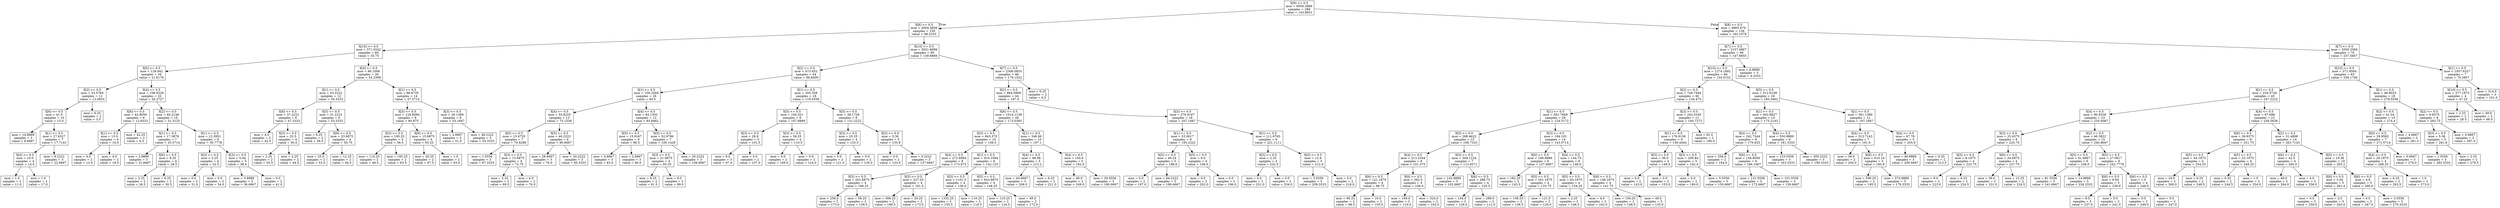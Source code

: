digraph Tree {
node [shape=box] ;
0 [label="X[9] <= 0.5\nmse = 6956.3866\nsamples = 289\nvalue = 143.8651"] ;
1 [label="X[8] <= 0.5\nmse = 4564.4856\nsamples = 150\nvalue = 98.2333"] ;
0 -> 1 [labeldistance=2.5, labelangle=45, headlabel="True"] ;
2 [label="X[10] <= 0.5\nmse = 371.5542\nsamples = 60\nvalue = 35.75"] ;
1 -> 2 ;
3 [label="X[5] <= 0.5\nmse = 128.942\nsamples = 34\nvalue = 21.6176"] ;
2 -> 3 ;
4 [label="X[2] <= 0.5\nmse = 53.5764\nsamples = 12\nvalue = 13.0833"] ;
3 -> 4 ;
5 [label="X[6] <= 0.5\nmse = 41.0\nsamples = 10\nvalue = 15.0"] ;
4 -> 5 ;
6 [label="mse = 14.8889\nsamples = 3\nvalue = 8.6667"] ;
5 -> 6 ;
7 [label="X[1] <= 0.5\nmse = 27.6327\nsamples = 7\nvalue = 17.7143"] ;
5 -> 7 ;
8 [label="X[4] <= 0.5\nmse = 10.0\nsamples = 4\nvalue = 14.0"] ;
7 -> 8 ;
9 [label="mse = 1.0\nsamples = 2\nvalue = 11.0"] ;
8 -> 9 ;
10 [label="mse = 1.0\nsamples = 2\nvalue = 17.0"] ;
8 -> 10 ;
11 [label="mse = 8.2222\nsamples = 3\nvalue = 22.6667"] ;
7 -> 11 ;
12 [label="mse = 6.25\nsamples = 2\nvalue = 3.5"] ;
4 -> 12 ;
13 [label="X[4] <= 0.5\nmse = 108.6529\nsamples = 22\nvalue = 26.2727"] ;
3 -> 13 ;
14 [label="X[6] <= 0.5\nmse = 42.8056\nsamples = 6\nvalue = 12.8333"] ;
13 -> 14 ;
15 [label="X[1] <= 0.5\nmse = 13.0\nsamples = 4\nvalue = 16.0"] ;
14 -> 15 ;
16 [label="mse = 4.0\nsamples = 2\nvalue = 13.0"] ;
15 -> 16 ;
17 [label="mse = 4.0\nsamples = 2\nvalue = 19.0"] ;
15 -> 17 ;
18 [label="mse = 42.25\nsamples = 2\nvalue = 6.5"] ;
14 -> 18 ;
19 [label="X[2] <= 0.5\nmse = 40.2148\nsamples = 16\nvalue = 31.3125"] ;
13 -> 19 ;
20 [label="X[1] <= 0.5\nmse = 17.3878\nsamples = 7\nvalue = 25.5714"] ;
19 -> 20 ;
21 [label="mse = 2.8889\nsamples = 3\nvalue = 21.6667"] ;
20 -> 21 ;
22 [label="X[6] <= 0.5\nmse = 8.25\nsamples = 4\nvalue = 28.5"] ;
20 -> 22 ;
23 [label="mse = 2.25\nsamples = 2\nvalue = 26.5"] ;
22 -> 23 ;
24 [label="mse = 6.25\nsamples = 2\nvalue = 30.5"] ;
22 -> 24 ;
25 [label="X[1] <= 0.5\nmse = 12.3951\nsamples = 9\nvalue = 35.7778"] ;
19 -> 25 ;
26 [label="X[3] <= 0.5\nmse = 2.25\nsamples = 4\nvalue = 32.5"] ;
25 -> 26 ;
27 [label="mse = 0.0\nsamples = 2\nvalue = 31.0"] ;
26 -> 27 ;
28 [label="mse = 0.0\nsamples = 2\nvalue = 34.0"] ;
26 -> 28 ;
29 [label="X[3] <= 0.5\nmse = 5.04\nsamples = 5\nvalue = 38.4"] ;
25 -> 29 ;
30 [label="mse = 0.8889\nsamples = 3\nvalue = 36.6667"] ;
29 -> 30 ;
31 [label="mse = 0.0\nsamples = 2\nvalue = 41.0"] ;
29 -> 31 ;
32 [label="X[4] <= 0.5\nmse = 86.1006\nsamples = 26\nvalue = 54.2308"] ;
2 -> 32 ;
33 [label="X[1] <= 0.5\nmse = 43.2222\nsamples = 12\nvalue = 50.3333"] ;
32 -> 33 ;
34 [label="X[6] <= 0.5\nmse = 37.2222\nsamples = 6\nvalue = 47.3333"] ;
33 -> 34 ;
35 [label="mse = 4.0\nsamples = 2\nvalue = 42.0"] ;
34 -> 35 ;
36 [label="X[3] <= 0.5\nmse = 32.5\nsamples = 4\nvalue = 50.0"] ;
34 -> 36 ;
37 [label="mse = 2.25\nsamples = 2\nvalue = 55.5"] ;
36 -> 37 ;
38 [label="mse = 2.25\nsamples = 2\nvalue = 44.5"] ;
36 -> 38 ;
39 [label="X[5] <= 0.5\nmse = 31.2222\nsamples = 6\nvalue = 53.3333"] ;
33 -> 39 ;
40 [label="mse = 6.25\nsamples = 2\nvalue = 58.5"] ;
39 -> 40 ;
41 [label="X[6] <= 0.5\nmse = 23.6875\nsamples = 4\nvalue = 50.75"] ;
39 -> 41 ;
42 [label="mse = 25.0\nsamples = 2\nvalue = 53.0"] ;
41 -> 42 ;
43 [label="mse = 12.25\nsamples = 2\nvalue = 48.5"] ;
41 -> 43 ;
44 [label="X[1] <= 0.5\nmse = 98.6735\nsamples = 14\nvalue = 57.5714"] ;
32 -> 44 ;
45 [label="X[5] <= 0.5\nmse = 124.6094\nsamples = 8\nvalue = 60.875"] ;
44 -> 45 ;
46 [label="X[3] <= 0.5\nmse = 195.25\nsamples = 4\nvalue = 56.5"] ;
45 -> 46 ;
47 [label="mse = 110.25\nsamples = 2\nvalue = 49.5"] ;
46 -> 47 ;
48 [label="mse = 182.25\nsamples = 2\nvalue = 63.5"] ;
46 -> 48 ;
49 [label="X[6] <= 0.5\nmse = 15.6875\nsamples = 4\nvalue = 65.25"] ;
45 -> 49 ;
50 [label="mse = 20.25\nsamples = 2\nvalue = 67.5"] ;
49 -> 50 ;
51 [label="mse = 1.0\nsamples = 2\nvalue = 63.0"] ;
49 -> 51 ;
52 [label="X[3] <= 0.5\nmse = 30.1389\nsamples = 6\nvalue = 53.1667"] ;
44 -> 52 ;
53 [label="mse = 2.6667\nsamples = 3\nvalue = 51.0"] ;
52 -> 53 ;
54 [label="mse = 48.2222\nsamples = 3\nvalue = 55.3333"] ;
52 -> 54 ;
55 [label="X[10] <= 0.5\nmse = 3021.8099\nsamples = 90\nvalue = 139.8889"] ;
1 -> 55 ;
56 [label="X[2] <= 0.5\nmse = 473.452\nsamples = 44\nvalue = 98.8409"] ;
55 -> 56 ;
57 [label="X[1] <= 0.5\nmse = 156.3269\nsamples = 26\nvalue = 84.5"] ;
56 -> 57 ;
58 [label="X[4] <= 0.5\nmse = 55.8225\nsamples = 13\nvalue = 75.1538"] ;
57 -> 58 ;
59 [label="X[5] <= 0.5\nmse = 15.6735\nsamples = 7\nvalue = 70.4286"] ;
58 -> 59 ;
60 [label="mse = 1.5556\nsamples = 3\nvalue = 67.3333"] ;
59 -> 60 ;
61 [label="X[3] <= 0.5\nmse = 13.6875\nsamples = 4\nvalue = 72.75"] ;
59 -> 61 ;
62 [label="mse = 2.25\nsamples = 2\nvalue = 69.5"] ;
61 -> 62 ;
63 [label="mse = 4.0\nsamples = 2\nvalue = 76.0"] ;
61 -> 63 ;
64 [label="X[5] <= 0.5\nmse = 46.2222\nsamples = 6\nvalue = 80.6667"] ;
58 -> 64 ;
65 [label="mse = 28.6667\nsamples = 3\nvalue = 76.0"] ;
64 -> 65 ;
66 [label="mse = 20.2222\nsamples = 3\nvalue = 85.3333"] ;
64 -> 66 ;
67 [label="X[4] <= 0.5\nmse = 82.1302\nsamples = 13\nvalue = 93.8462"] ;
57 -> 67 ;
68 [label="X[5] <= 0.5\nmse = 15.9167\nsamples = 6\nvalue = 86.5"] ;
67 -> 68 ;
69 [label="mse = 4.6667\nsamples = 3\nvalue = 83.0"] ;
68 -> 69 ;
70 [label="mse = 2.6667\nsamples = 3\nvalue = 90.0"] ;
68 -> 70 ;
71 [label="X[5] <= 0.5\nmse = 52.9796\nsamples = 7\nvalue = 100.1429"] ;
67 -> 71 ;
72 [label="X[3] <= 0.5\nmse = 21.6875\nsamples = 4\nvalue = 95.25"] ;
71 -> 72 ;
73 [label="mse = 6.25\nsamples = 2\nvalue = 91.5"] ;
72 -> 73 ;
74 [label="mse = 9.0\nsamples = 2\nvalue = 99.0"] ;
72 -> 74 ;
75 [label="mse = 20.2222\nsamples = 3\nvalue = 106.6667"] ;
71 -> 75 ;
76 [label="X[1] <= 0.5\nmse = 205.358\nsamples = 18\nvalue = 119.5556"] ;
56 -> 76 ;
77 [label="X[5] <= 0.5\nmse = 100.321\nsamples = 9\nvalue = 107.8889"] ;
76 -> 77 ;
78 [label="X[3] <= 0.5\nmse = 28.8\nsamples = 5\nvalue = 101.0"] ;
77 -> 78 ;
79 [label="mse = 8.0\nsamples = 3\nvalue = 97.0"] ;
78 -> 79 ;
80 [label="mse = 0.0\nsamples = 2\nvalue = 107.0"] ;
78 -> 80 ;
81 [label="X[3] <= 0.5\nmse = 56.25\nsamples = 4\nvalue = 116.5"] ;
77 -> 81 ;
82 [label="mse = 0.0\nsamples = 2\nvalue = 109.0"] ;
81 -> 82 ;
83 [label="mse = 0.0\nsamples = 2\nvalue = 124.0"] ;
81 -> 83 ;
84 [label="X[5] <= 0.5\nmse = 38.1728\nsamples = 9\nvalue = 131.2222"] ;
76 -> 84 ;
85 [label="X[3] <= 0.5\nmse = 20.25\nsamples = 4\nvalue = 125.5"] ;
84 -> 85 ;
86 [label="mse = 0.0\nsamples = 2\nvalue = 121.0"] ;
85 -> 86 ;
87 [label="mse = 0.0\nsamples = 2\nvalue = 130.0"] ;
85 -> 87 ;
88 [label="X[3] <= 0.5\nmse = 5.36\nsamples = 5\nvalue = 135.8"] ;
84 -> 88 ;
89 [label="mse = 0.0\nsamples = 2\nvalue = 133.0"] ;
88 -> 89 ;
90 [label="mse = 0.2222\nsamples = 3\nvalue = 137.6667"] ;
88 -> 90 ;
91 [label="X[7] <= 0.5\nmse = 2306.0855\nsamples = 46\nvalue = 179.1522"] ;
55 -> 91 ;
92 [label="X[2] <= 0.5\nmse = 994.0909\nsamples = 44\nvalue = 187.0"] ;
91 -> 92 ;
93 [label="X[6] <= 0.5\nmse = 1014.1139\nsamples = 26\nvalue = 173.0385"] ;
92 -> 93 ;
94 [label="X[3] <= 0.5\nmse = 843.375\nsamples = 16\nvalue = 158.0"] ;
93 -> 94 ;
95 [label="X[4] <= 0.5\nmse = 272.6094\nsamples = 8\nvalue = 173.875"] ;
94 -> 95 ;
96 [label="X[5] <= 0.5\nmse = 201.6875\nsamples = 4\nvalue = 166.25"] ;
95 -> 96 ;
97 [label="mse = 256.0\nsamples = 2\nvalue = 173.0"] ;
96 -> 97 ;
98 [label="mse = 56.25\nsamples = 2\nvalue = 159.5"] ;
96 -> 98 ;
99 [label="X[5] <= 0.5\nmse = 227.25\nsamples = 4\nvalue = 181.5"] ;
95 -> 99 ;
100 [label="mse = 306.25\nsamples = 2\nvalue = 189.5"] ;
99 -> 100 ;
101 [label="mse = 20.25\nsamples = 2\nvalue = 173.5"] ;
99 -> 101 ;
102 [label="X[1] <= 0.5\nmse = 910.1094\nsamples = 8\nvalue = 142.125"] ;
94 -> 102 ;
103 [label="X[5] <= 0.5\nmse = 1101.5\nsamples = 4\nvalue = 136.0"] ;
102 -> 103 ;
104 [label="mse = 1332.25\nsamples = 2\nvalue = 155.5"] ;
103 -> 104 ;
105 [label="mse = 110.25\nsamples = 2\nvalue = 116.5"] ;
103 -> 105 ;
106 [label="X[5] <= 0.5\nmse = 643.6875\nsamples = 4\nvalue = 148.25"] ;
102 -> 106 ;
107 [label="mse = 110.25\nsamples = 2\nvalue = 124.5"] ;
106 -> 107 ;
108 [label="mse = 49.0\nsamples = 2\nvalue = 172.0"] ;
106 -> 108 ;
109 [label="X[1] <= 0.5\nmse = 346.49\nsamples = 10\nvalue = 197.1"] ;
93 -> 109 ;
110 [label="X[4] <= 0.5\nmse = 86.96\nsamples = 5\nvalue = 212.2"] ;
109 -> 110 ;
111 [label="mse = 44.6667\nsamples = 3\nvalue = 206.0"] ;
110 -> 111 ;
112 [label="mse = 6.25\nsamples = 2\nvalue = 221.5"] ;
110 -> 112 ;
113 [label="X[4] <= 0.5\nmse = 150.0\nsamples = 5\nvalue = 182.0"] ;
109 -> 113 ;
114 [label="mse = 49.0\nsamples = 2\nvalue = 169.0"] ;
113 -> 114 ;
115 [label="mse = 29.5556\nsamples = 3\nvalue = 190.6667"] ;
113 -> 115 ;
116 [label="X[3] <= 0.5\nmse = 276.9167\nsamples = 18\nvalue = 207.1667"] ;
92 -> 116 ;
117 [label="X[1] <= 0.5\nmse = 53.0617\nsamples = 9\nvalue = 193.2222"] ;
116 -> 117 ;
118 [label="X[5] <= 0.5\nmse = 40.24\nsamples = 5\nvalue = 188.6"] ;
117 -> 118 ;
119 [label="mse = 0.0\nsamples = 2\nvalue = 187.0"] ;
118 -> 119 ;
120 [label="mse = 64.2222\nsamples = 3\nvalue = 189.6667"] ;
118 -> 120 ;
121 [label="X[5] <= 0.5\nmse = 9.0\nsamples = 4\nvalue = 199.0"] ;
117 -> 121 ;
122 [label="mse = 0.0\nsamples = 2\nvalue = 202.0"] ;
121 -> 122 ;
123 [label="mse = 0.0\nsamples = 2\nvalue = 196.0"] ;
121 -> 123 ;
124 [label="X[1] <= 0.5\nmse = 111.8765\nsamples = 9\nvalue = 221.1111"] ;
116 -> 124 ;
125 [label="X[5] <= 0.5\nmse = 2.25\nsamples = 4\nvalue = 232.5"] ;
124 -> 125 ;
126 [label="mse = 0.0\nsamples = 2\nvalue = 231.0"] ;
125 -> 126 ;
127 [label="mse = 0.0\nsamples = 2\nvalue = 234.0"] ;
125 -> 127 ;
128 [label="X[5] <= 0.5\nmse = 12.8\nsamples = 5\nvalue = 212.0"] ;
124 -> 128 ;
129 [label="mse = 3.5556\nsamples = 3\nvalue = 209.3333"] ;
128 -> 129 ;
130 [label="mse = 0.0\nsamples = 2\nvalue = 216.0"] ;
128 -> 130 ;
131 [label="mse = 6.25\nsamples = 2\nvalue = 6.5"] ;
91 -> 131 ;
132 [label="X[8] <= 0.5\nmse = 4865.679\nsamples = 139\nvalue = 193.1079"] ;
0 -> 132 [labeldistance=2.5, labelangle=-45, headlabel="False"] ;
133 [label="X[7] <= 0.5\nmse = 2157.0867\nsamples = 69\nvalue = 147.9855"] ;
132 -> 133 ;
134 [label="X[10] <= 0.5\nmse = 1274.1892\nsamples = 66\nvalue = 154.5152"] ;
133 -> 134 ;
135 [label="X[2] <= 0.5\nmse = 749.7494\nsamples = 40\nvalue = 134.475"] ;
134 -> 135 ;
136 [label="X[1] <= 0.5\nmse = 581.7669\nsamples = 29\nvalue = 124.5172"] ;
135 -> 136 ;
137 [label="X[5] <= 0.5\nmse = 288.4622\nsamples = 15\nvalue = 106.7333"] ;
136 -> 137 ;
138 [label="X[4] <= 0.5\nmse = 213.2344\nsamples = 8\nvalue = 101.375"] ;
137 -> 138 ;
139 [label="X[6] <= 0.5\nmse = 121.1875\nsamples = 4\nvalue = 96.75"] ;
138 -> 139 ;
140 [label="mse = 90.25\nsamples = 2\nvalue = 88.5"] ;
139 -> 140 ;
141 [label="mse = 16.0\nsamples = 2\nvalue = 105.0"] ;
139 -> 141 ;
142 [label="X[6] <= 0.5\nmse = 262.5\nsamples = 4\nvalue = 106.0"] ;
138 -> 142 ;
143 [label="mse = 169.0\nsamples = 2\nvalue = 110.0"] ;
142 -> 143 ;
144 [label="mse = 324.0\nsamples = 2\nvalue = 102.0"] ;
142 -> 144 ;
145 [label="X[3] <= 0.5\nmse = 304.1224\nsamples = 7\nvalue = 112.8571"] ;
137 -> 145 ;
146 [label="mse = 142.8889\nsamples = 3\nvalue = 102.6667"] ;
145 -> 146 ;
147 [label="X[6] <= 0.5\nmse = 288.75\nsamples = 4\nvalue = 120.5"] ;
145 -> 147 ;
148 [label="mse = 144.0\nsamples = 2\nvalue = 129.0"] ;
147 -> 148 ;
149 [label="mse = 289.0\nsamples = 2\nvalue = 112.0"] ;
147 -> 149 ;
150 [label="X[3] <= 0.5\nmse = 194.102\nsamples = 14\nvalue = 143.5714"] ;
136 -> 150 ;
151 [label="X[6] <= 0.5\nmse = 198.8889\nsamples = 6\nvalue = 137.6667"] ;
150 -> 151 ;
152 [label="mse = 182.25\nsamples = 2\nvalue = 145.5"] ;
151 -> 152 ;
153 [label="X[5] <= 0.5\nmse = 161.1875\nsamples = 4\nvalue = 133.75"] ;
151 -> 153 ;
154 [label="mse = 156.25\nsamples = 2\nvalue = 138.5"] ;
153 -> 154 ;
155 [label="mse = 121.0\nsamples = 2\nvalue = 129.0"] ;
153 -> 155 ;
156 [label="X[4] <= 0.5\nmse = 144.75\nsamples = 8\nvalue = 148.0"] ;
150 -> 156 ;
157 [label="X[5] <= 0.5\nmse = 63.1875\nsamples = 4\nvalue = 154.25"] ;
156 -> 157 ;
158 [label="mse = 2.25\nsamples = 2\nvalue = 146.5"] ;
157 -> 158 ;
159 [label="mse = 4.0\nsamples = 2\nvalue = 162.0"] ;
157 -> 159 ;
160 [label="X[6] <= 0.5\nmse = 148.1875\nsamples = 4\nvalue = 141.75"] ;
156 -> 160 ;
161 [label="mse = 156.25\nsamples = 2\nvalue = 148.5"] ;
160 -> 161 ;
162 [label="mse = 49.0\nsamples = 2\nvalue = 135.0"] ;
160 -> 162 ;
163 [label="X[3] <= 0.5\nmse = 242.0165\nsamples = 11\nvalue = 160.7273"] ;
135 -> 163 ;
164 [label="X[1] <= 0.5\nmse = 176.9136\nsamples = 9\nvalue = 156.4444"] ;
163 -> 164 ;
165 [label="X[5] <= 0.5\nmse = 36.0\nsamples = 4\nvalue = 149.0"] ;
164 -> 165 ;
166 [label="mse = 0.0\nsamples = 2\nvalue = 143.0"] ;
165 -> 166 ;
167 [label="mse = 0.0\nsamples = 2\nvalue = 155.0"] ;
165 -> 167 ;
168 [label="X[5] <= 0.5\nmse = 209.84\nsamples = 5\nvalue = 162.4"] ;
164 -> 168 ;
169 [label="mse = 0.0\nsamples = 2\nvalue = 180.0"] ;
168 -> 169 ;
170 [label="mse = 5.5556\nsamples = 3\nvalue = 150.6667"] ;
168 -> 170 ;
171 [label="mse = 81.0\nsamples = 2\nvalue = 180.0"] ;
163 -> 171 ;
172 [label="X[5] <= 0.5\nmse = 512.6109\nsamples = 26\nvalue = 185.3462"] ;
134 -> 172 ;
173 [label="X[1] <= 0.5\nmse = 402.8827\nsamples = 14\nvalue = 175.2143"] ;
172 -> 173 ;
174 [label="X[4] <= 0.5\nmse = 242.7344\nsamples = 8\nvalue = 170.625"] ;
173 -> 174 ;
175 [label="mse = 256.0\nsamples = 2\nvalue = 184.0"] ;
174 -> 175 ;
176 [label="X[6] <= 0.5\nmse = 158.8056\nsamples = 6\nvalue = 166.1667"] ;
174 -> 176 ;
177 [label="mse = 131.5556\nsamples = 3\nvalue = 172.6667"] ;
176 -> 177 ;
178 [label="mse = 101.5556\nsamples = 3\nvalue = 159.6667"] ;
176 -> 178 ;
179 [label="X[4] <= 0.5\nmse = 550.8889\nsamples = 6\nvalue = 181.3333"] ;
173 -> 179 ;
180 [label="mse = 153.5556\nsamples = 3\nvalue = 163.3333"] ;
179 -> 180 ;
181 [label="mse = 300.2222\nsamples = 3\nvalue = 199.3333"] ;
179 -> 181 ;
182 [label="X[1] <= 0.5\nmse = 381.1389\nsamples = 12\nvalue = 197.1667"] ;
172 -> 182 ;
183 [label="X[4] <= 0.5\nmse = 513.7143\nsamples = 7\nvalue = 191.0"] ;
182 -> 183 ;
184 [label="mse = 36.0\nsamples = 2\nvalue = 204.0"] ;
183 -> 184 ;
185 [label="X[6] <= 0.5\nmse = 610.16\nsamples = 5\nvalue = 185.8"] ;
183 -> 185 ;
186 [label="mse = 506.25\nsamples = 2\nvalue = 195.5"] ;
185 -> 186 ;
187 [label="mse = 574.8889\nsamples = 3\nvalue = 179.3333"] ;
185 -> 187 ;
188 [label="X[4] <= 0.5\nmse = 67.76\nsamples = 5\nvalue = 205.8"] ;
182 -> 188 ;
189 [label="mse = 46.8889\nsamples = 3\nvalue = 200.6667"] ;
188 -> 189 ;
190 [label="mse = 0.25\nsamples = 2\nvalue = 213.5"] ;
188 -> 190 ;
191 [label="mse = 6.8889\nsamples = 3\nvalue = 4.3333"] ;
133 -> 191 ;
192 [label="X[7] <= 0.5\nmse = 3550.3569\nsamples = 70\nvalue = 237.5857"] ;
132 -> 192 ;
193 [label="X[10] <= 0.5\nmse = 371.8584\nsamples = 63\nvalue = 256.1746"] ;
192 -> 193 ;
194 [label="X[1] <= 0.5\nmse = 220.5728\nsamples = 45\nvalue = 247.2222"] ;
193 -> 194 ;
195 [label="X[4] <= 0.5\nmse = 90.9338\nsamples = 23\nvalue = 235.6087"] ;
194 -> 195 ;
196 [label="X[3] <= 0.5\nmse = 25.4375\nsamples = 8\nvalue = 225.75"] ;
195 -> 196 ;
197 [label="X[5] <= 0.5\nmse = 8.1875\nsamples = 4\nvalue = 223.75"] ;
196 -> 197 ;
198 [label="mse = 9.0\nsamples = 2\nvalue = 223.0"] ;
197 -> 198 ;
199 [label="mse = 6.25\nsamples = 2\nvalue = 224.5"] ;
197 -> 199 ;
200 [label="X[6] <= 0.5\nmse = 34.6875\nsamples = 4\nvalue = 227.75"] ;
196 -> 200 ;
201 [label="mse = 36.0\nsamples = 2\nvalue = 231.0"] ;
200 -> 201 ;
202 [label="mse = 12.25\nsamples = 2\nvalue = 224.5"] ;
200 -> 202 ;
203 [label="X[2] <= 0.5\nmse = 46.3822\nsamples = 15\nvalue = 240.8667"] ;
195 -> 203 ;
204 [label="X[5] <= 0.5\nmse = 61.6667\nsamples = 6\nvalue = 238.0"] ;
203 -> 204 ;
205 [label="mse = 81.5556\nsamples = 3\nvalue = 241.6667"] ;
204 -> 205 ;
206 [label="mse = 14.8889\nsamples = 3\nvalue = 234.3333"] ;
204 -> 206 ;
207 [label="X[5] <= 0.5\nmse = 27.0617\nsamples = 9\nvalue = 242.7778"] ;
203 -> 207 ;
208 [label="X[6] <= 0.5\nmse = 8.64\nsamples = 5\nvalue = 238.6"] ;
207 -> 208 ;
209 [label="mse = 8.0\nsamples = 3\nvalue = 237.0"] ;
208 -> 209 ;
210 [label="mse = 0.0\nsamples = 2\nvalue = 241.0"] ;
208 -> 210 ;
211 [label="X[6] <= 0.5\nmse = 1.0\nsamples = 4\nvalue = 248.0"] ;
207 -> 211 ;
212 [label="mse = 0.0\nsamples = 2\nvalue = 249.0"] ;
211 -> 212 ;
213 [label="mse = 0.0\nsamples = 2\nvalue = 247.0"] ;
211 -> 213 ;
214 [label="X[4] <= 0.5\nmse = 67.686\nsamples = 22\nvalue = 259.3636"] ;
194 -> 214 ;
215 [label="X[6] <= 0.5\nmse = 39.9375\nsamples = 8\nvalue = 251.75"] ;
214 -> 215 ;
216 [label="X[5] <= 0.5\nmse = 44.1875\nsamples = 4\nvalue = 254.25"] ;
215 -> 216 ;
217 [label="mse = 16.0\nsamples = 2\nvalue = 260.0"] ;
216 -> 217 ;
218 [label="mse = 6.25\nsamples = 2\nvalue = 248.5"] ;
216 -> 218 ;
219 [label="X[5] <= 0.5\nmse = 23.1875\nsamples = 4\nvalue = 249.25"] ;
215 -> 219 ;
220 [label="mse = 0.25\nsamples = 2\nvalue = 244.5"] ;
219 -> 220 ;
221 [label="mse = 1.0\nsamples = 2\nvalue = 254.0"] ;
219 -> 221 ;
222 [label="X[2] <= 0.5\nmse = 31.4898\nsamples = 14\nvalue = 263.7143"] ;
214 -> 222 ;
223 [label="X[6] <= 0.5\nmse = 42.5\nsamples = 4\nvalue = 260.0"] ;
222 -> 223 ;
224 [label="mse = 49.0\nsamples = 2\nvalue = 264.0"] ;
223 -> 224 ;
225 [label="mse = 4.0\nsamples = 2\nvalue = 256.0"] ;
223 -> 225 ;
226 [label="X[5] <= 0.5\nmse = 19.36\nsamples = 10\nvalue = 265.2"] ;
222 -> 226 ;
227 [label="X[6] <= 0.5\nmse = 5.04\nsamples = 5\nvalue = 261.4"] ;
226 -> 227 ;
228 [label="mse = 0.0\nsamples = 2\nvalue = 259.0"] ;
227 -> 228 ;
229 [label="mse = 2.0\nsamples = 3\nvalue = 263.0"] ;
227 -> 229 ;
230 [label="X[6] <= 0.5\nmse = 4.8\nsamples = 5\nvalue = 269.0"] ;
226 -> 230 ;
231 [label="mse = 0.0\nsamples = 2\nvalue = 267.0"] ;
230 -> 231 ;
232 [label="mse = 3.5556\nsamples = 3\nvalue = 270.3333"] ;
230 -> 232 ;
233 [label="X[1] <= 0.5\nmse = 48.8025\nsamples = 18\nvalue = 278.5556"] ;
193 -> 233 ;
234 [label="X[2] <= 0.5\nmse = 41.04\nsamples = 10\nvalue = 274.4"] ;
233 -> 234 ;
235 [label="X[6] <= 0.5\nmse = 29.9592\nsamples = 7\nvalue = 271.5714"] ;
234 -> 235 ;
236 [label="X[4] <= 0.5\nmse = 26.1875\nsamples = 4\nvalue = 268.25"] ;
235 -> 236 ;
237 [label="mse = 6.25\nsamples = 2\nvalue = 263.5"] ;
236 -> 237 ;
238 [label="mse = 1.0\nsamples = 2\nvalue = 273.0"] ;
236 -> 238 ;
239 [label="mse = 0.6667\nsamples = 3\nvalue = 276.0"] ;
235 -> 239 ;
240 [label="mse = 4.6667\nsamples = 3\nvalue = 281.0"] ;
234 -> 240 ;
241 [label="X[2] <= 0.5\nmse = 9.9375\nsamples = 8\nvalue = 283.75"] ;
233 -> 241 ;
242 [label="X[3] <= 0.5\nmse = 5.36\nsamples = 5\nvalue = 281.8"] ;
241 -> 242 ;
243 [label="mse = 1.5556\nsamples = 3\nvalue = 283.3333"] ;
242 -> 243 ;
244 [label="mse = 2.25\nsamples = 2\nvalue = 279.5"] ;
242 -> 244 ;
245 [label="mse = 0.6667\nsamples = 3\nvalue = 287.0"] ;
241 -> 245 ;
246 [label="X[1] <= 0.5\nmse = 1057.6327\nsamples = 7\nvalue = 70.2857"] ;
192 -> 246 ;
247 [label="X[10] <= 0.5\nmse = 377.1875\nsamples = 4\nvalue = 47.25"] ;
246 -> 247 ;
248 [label="mse = 2.25\nsamples = 2\nvalue = 28.5"] ;
247 -> 248 ;
249 [label="mse = 49.0\nsamples = 2\nvalue = 66.0"] ;
247 -> 249 ;
250 [label="mse = 314.0\nsamples = 3\nvalue = 101.0"] ;
246 -> 250 ;
}